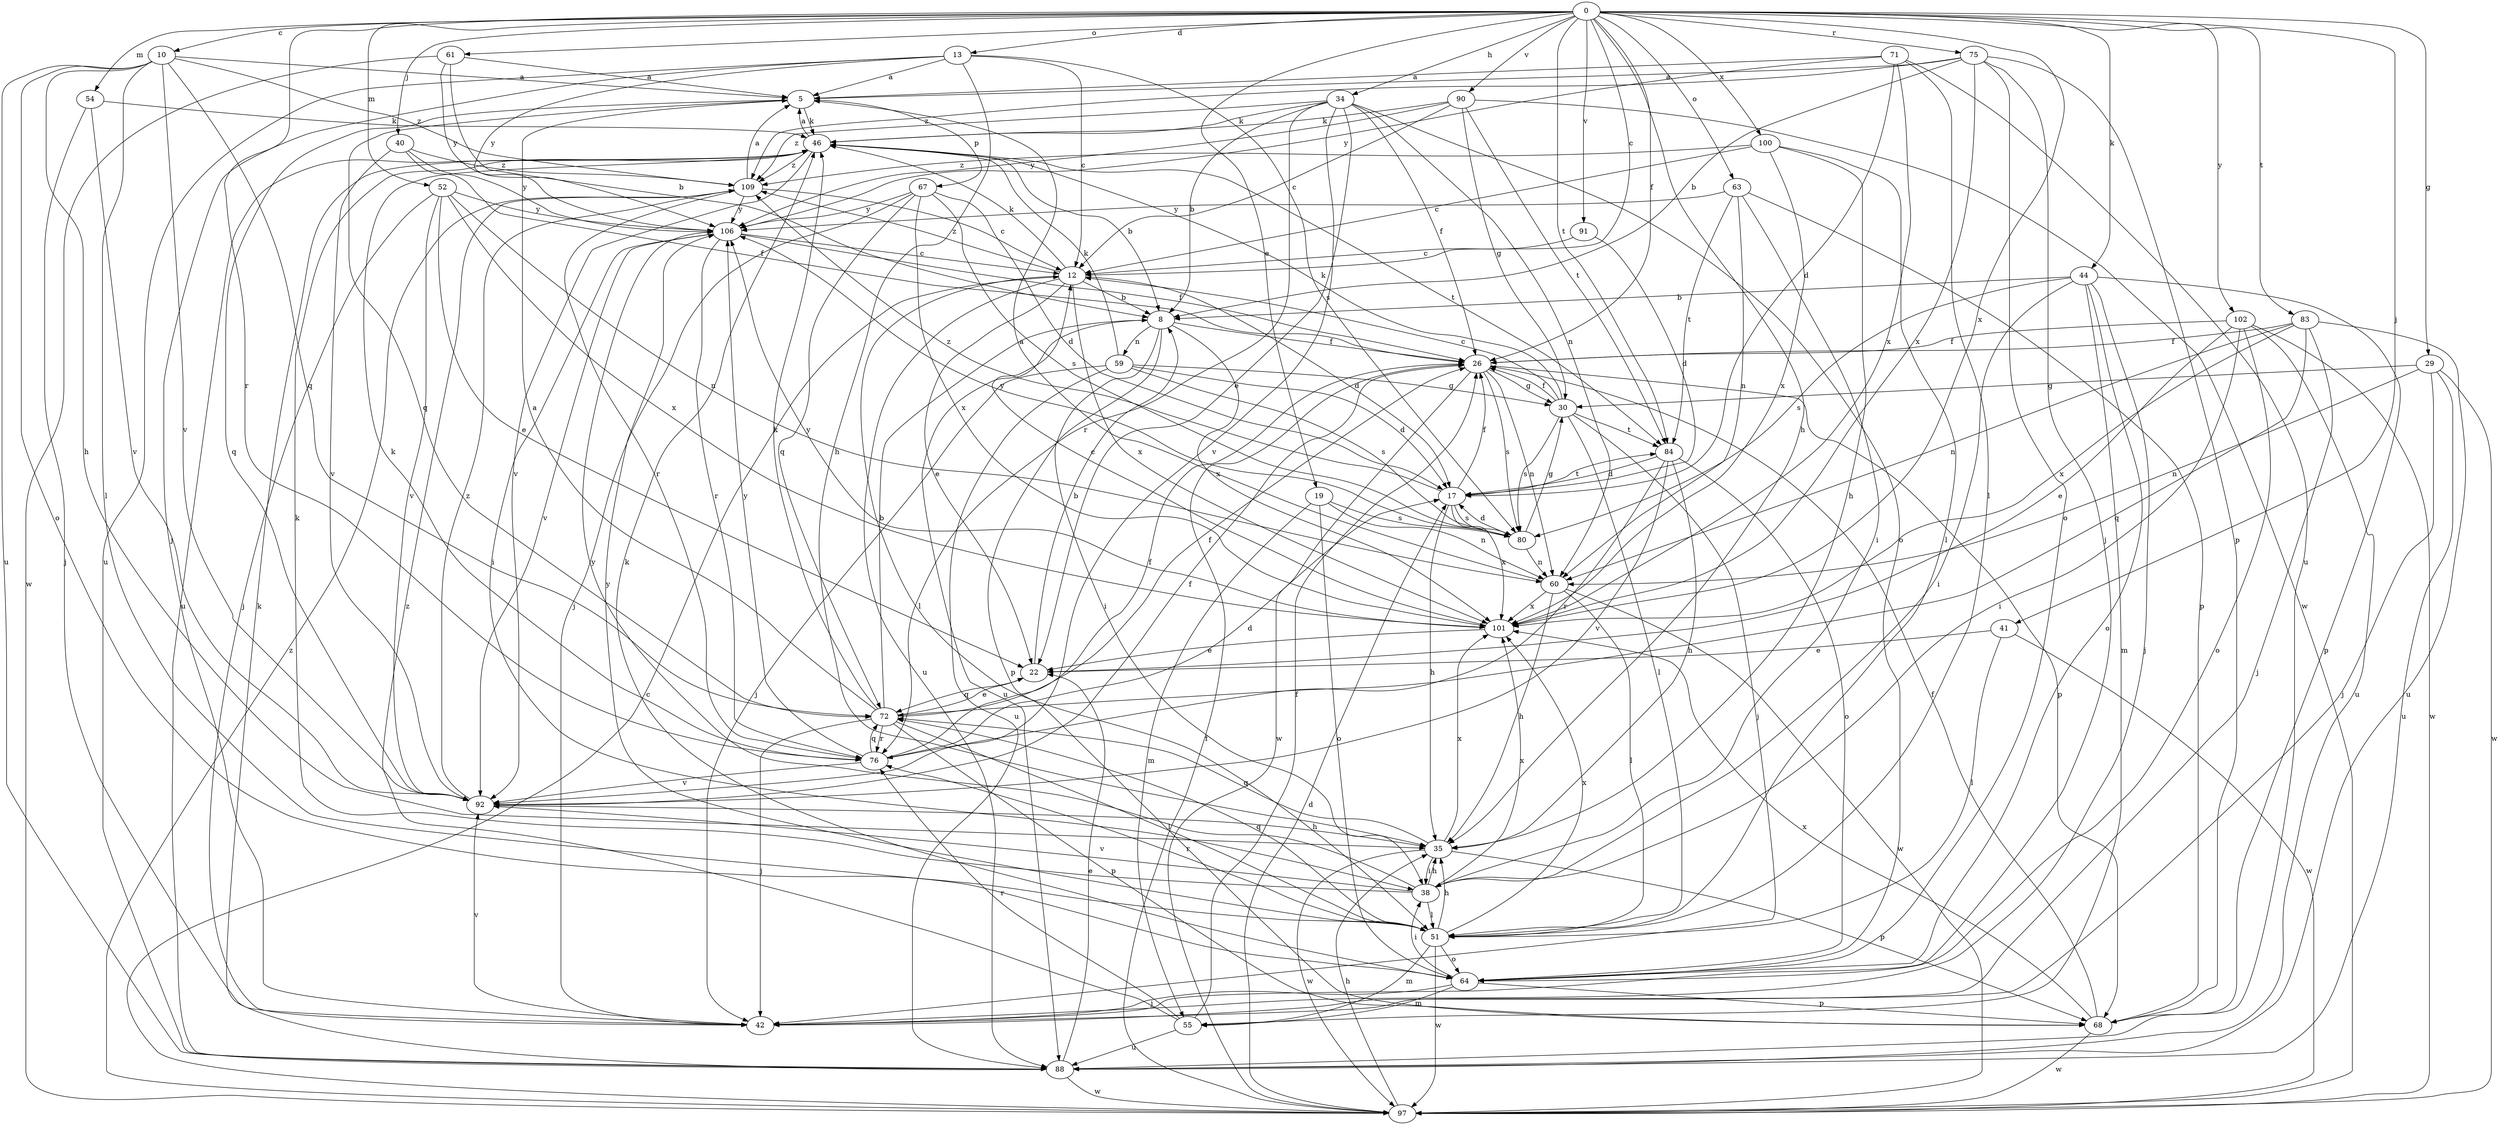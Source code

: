 strict digraph  {
0;
5;
8;
10;
12;
13;
17;
19;
22;
26;
29;
30;
34;
35;
38;
40;
41;
42;
44;
46;
51;
52;
54;
55;
59;
60;
61;
63;
64;
67;
68;
71;
72;
75;
76;
80;
83;
84;
88;
90;
91;
92;
97;
100;
101;
102;
106;
109;
0 -> 10  [label=c];
0 -> 12  [label=c];
0 -> 13  [label=d];
0 -> 19  [label=e];
0 -> 26  [label=f];
0 -> 29  [label=g];
0 -> 34  [label=h];
0 -> 35  [label=h];
0 -> 40  [label=j];
0 -> 41  [label=j];
0 -> 44  [label=k];
0 -> 52  [label=m];
0 -> 54  [label=m];
0 -> 61  [label=o];
0 -> 63  [label=o];
0 -> 75  [label=r];
0 -> 76  [label=r];
0 -> 83  [label=t];
0 -> 84  [label=t];
0 -> 90  [label=v];
0 -> 91  [label=v];
0 -> 100  [label=x];
0 -> 101  [label=x];
0 -> 102  [label=y];
5 -> 46  [label=k];
5 -> 67  [label=p];
5 -> 72  [label=q];
5 -> 92  [label=q];
8 -> 26  [label=f];
8 -> 38  [label=i];
8 -> 59  [label=n];
8 -> 68  [label=p];
8 -> 88  [label=u];
8 -> 101  [label=x];
10 -> 5  [label=a];
10 -> 35  [label=h];
10 -> 51  [label=l];
10 -> 64  [label=o];
10 -> 72  [label=q];
10 -> 88  [label=u];
10 -> 92  [label=v];
10 -> 109  [label=z];
12 -> 8  [label=b];
12 -> 17  [label=d];
12 -> 22  [label=e];
12 -> 46  [label=k];
12 -> 51  [label=l];
12 -> 88  [label=u];
12 -> 101  [label=x];
12 -> 109  [label=z];
13 -> 5  [label=a];
13 -> 12  [label=c];
13 -> 35  [label=h];
13 -> 42  [label=j];
13 -> 80  [label=s];
13 -> 88  [label=u];
13 -> 106  [label=y];
17 -> 26  [label=f];
17 -> 35  [label=h];
17 -> 80  [label=s];
17 -> 84  [label=t];
17 -> 101  [label=x];
17 -> 109  [label=z];
19 -> 55  [label=m];
19 -> 60  [label=n];
19 -> 64  [label=o];
19 -> 80  [label=s];
22 -> 8  [label=b];
22 -> 72  [label=q];
26 -> 30  [label=g];
26 -> 60  [label=n];
26 -> 68  [label=p];
26 -> 80  [label=s];
26 -> 97  [label=w];
29 -> 30  [label=g];
29 -> 42  [label=j];
29 -> 60  [label=n];
29 -> 88  [label=u];
29 -> 97  [label=w];
30 -> 12  [label=c];
30 -> 26  [label=f];
30 -> 42  [label=j];
30 -> 46  [label=k];
30 -> 51  [label=l];
30 -> 80  [label=s];
30 -> 84  [label=t];
34 -> 8  [label=b];
34 -> 22  [label=e];
34 -> 26  [label=f];
34 -> 46  [label=k];
34 -> 60  [label=n];
34 -> 64  [label=o];
34 -> 76  [label=r];
34 -> 92  [label=v];
34 -> 109  [label=z];
35 -> 38  [label=i];
35 -> 68  [label=p];
35 -> 72  [label=q];
35 -> 97  [label=w];
35 -> 101  [label=x];
38 -> 35  [label=h];
38 -> 46  [label=k];
38 -> 51  [label=l];
38 -> 92  [label=v];
38 -> 101  [label=x];
38 -> 106  [label=y];
40 -> 26  [label=f];
40 -> 92  [label=v];
40 -> 106  [label=y];
40 -> 109  [label=z];
41 -> 22  [label=e];
41 -> 51  [label=l];
41 -> 97  [label=w];
42 -> 92  [label=v];
44 -> 8  [label=b];
44 -> 38  [label=i];
44 -> 42  [label=j];
44 -> 55  [label=m];
44 -> 64  [label=o];
44 -> 68  [label=p];
44 -> 80  [label=s];
46 -> 5  [label=a];
46 -> 8  [label=b];
46 -> 84  [label=t];
46 -> 88  [label=u];
46 -> 92  [label=v];
46 -> 109  [label=z];
51 -> 35  [label=h];
51 -> 55  [label=m];
51 -> 64  [label=o];
51 -> 72  [label=q];
51 -> 76  [label=r];
51 -> 97  [label=w];
51 -> 101  [label=x];
51 -> 106  [label=y];
52 -> 22  [label=e];
52 -> 42  [label=j];
52 -> 60  [label=n];
52 -> 92  [label=v];
52 -> 101  [label=x];
52 -> 106  [label=y];
54 -> 42  [label=j];
54 -> 46  [label=k];
54 -> 92  [label=v];
55 -> 26  [label=f];
55 -> 76  [label=r];
55 -> 88  [label=u];
55 -> 109  [label=z];
59 -> 17  [label=d];
59 -> 30  [label=g];
59 -> 42  [label=j];
59 -> 46  [label=k];
59 -> 80  [label=s];
59 -> 88  [label=u];
60 -> 5  [label=a];
60 -> 35  [label=h];
60 -> 51  [label=l];
60 -> 97  [label=w];
60 -> 101  [label=x];
61 -> 5  [label=a];
61 -> 8  [label=b];
61 -> 97  [label=w];
61 -> 106  [label=y];
63 -> 38  [label=i];
63 -> 60  [label=n];
63 -> 68  [label=p];
63 -> 84  [label=t];
63 -> 106  [label=y];
64 -> 38  [label=i];
64 -> 42  [label=j];
64 -> 46  [label=k];
64 -> 55  [label=m];
64 -> 68  [label=p];
67 -> 17  [label=d];
67 -> 42  [label=j];
67 -> 72  [label=q];
67 -> 80  [label=s];
67 -> 101  [label=x];
67 -> 106  [label=y];
68 -> 26  [label=f];
68 -> 97  [label=w];
68 -> 101  [label=x];
71 -> 5  [label=a];
71 -> 17  [label=d];
71 -> 51  [label=l];
71 -> 88  [label=u];
71 -> 101  [label=x];
71 -> 106  [label=y];
72 -> 5  [label=a];
72 -> 8  [label=b];
72 -> 22  [label=e];
72 -> 26  [label=f];
72 -> 42  [label=j];
72 -> 46  [label=k];
72 -> 51  [label=l];
72 -> 68  [label=p];
72 -> 76  [label=r];
75 -> 5  [label=a];
75 -> 8  [label=b];
75 -> 42  [label=j];
75 -> 64  [label=o];
75 -> 68  [label=p];
75 -> 101  [label=x];
75 -> 109  [label=z];
76 -> 17  [label=d];
76 -> 26  [label=f];
76 -> 46  [label=k];
76 -> 72  [label=q];
76 -> 92  [label=v];
76 -> 106  [label=y];
80 -> 17  [label=d];
80 -> 30  [label=g];
80 -> 60  [label=n];
80 -> 106  [label=y];
83 -> 26  [label=f];
83 -> 42  [label=j];
83 -> 60  [label=n];
83 -> 72  [label=q];
83 -> 88  [label=u];
83 -> 101  [label=x];
84 -> 17  [label=d];
84 -> 35  [label=h];
84 -> 64  [label=o];
84 -> 76  [label=r];
84 -> 92  [label=v];
88 -> 22  [label=e];
88 -> 46  [label=k];
88 -> 97  [label=w];
90 -> 12  [label=c];
90 -> 30  [label=g];
90 -> 46  [label=k];
90 -> 84  [label=t];
90 -> 97  [label=w];
90 -> 106  [label=y];
91 -> 12  [label=c];
91 -> 17  [label=d];
92 -> 26  [label=f];
92 -> 35  [label=h];
92 -> 109  [label=z];
97 -> 12  [label=c];
97 -> 17  [label=d];
97 -> 26  [label=f];
97 -> 35  [label=h];
97 -> 109  [label=z];
100 -> 12  [label=c];
100 -> 35  [label=h];
100 -> 51  [label=l];
100 -> 101  [label=x];
100 -> 109  [label=z];
101 -> 12  [label=c];
101 -> 22  [label=e];
101 -> 106  [label=y];
102 -> 22  [label=e];
102 -> 26  [label=f];
102 -> 38  [label=i];
102 -> 64  [label=o];
102 -> 88  [label=u];
102 -> 97  [label=w];
106 -> 12  [label=c];
106 -> 26  [label=f];
106 -> 38  [label=i];
106 -> 76  [label=r];
106 -> 92  [label=v];
109 -> 5  [label=a];
109 -> 12  [label=c];
109 -> 76  [label=r];
109 -> 106  [label=y];
}
